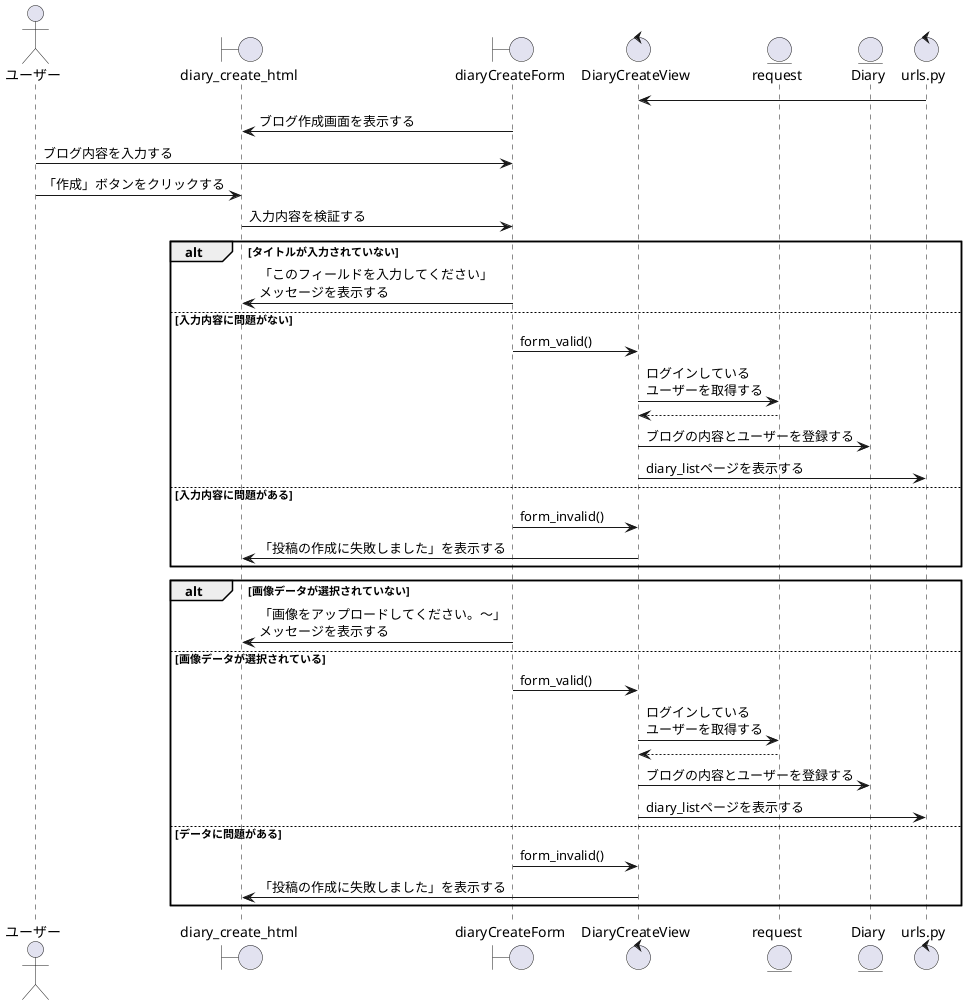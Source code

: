 @startuml agency
    actor ユーザー as user
    ' ユーザーとの境界線がバウンダリ htmlやformはUIなのでバウンダリ
    boundary diary_create_html as d_create
    boundary diaryCreateForm as dc_form
    ' 制御がコントロール viewは司令塔なのでコントロール
    control DiaryCreateView as dc_view
    ' データベースやファイル関係がエンティティとなる
    ' モデルはDBとの制御なのでエンティティで記述
    entity request as req
    entity Diary as diary
    ' 今回は裏の制御でurl.pyも動いている 制御なのでコントロール
    control urls.py as urls

    ' ①urlの制御からルーティング
    dc_view <- urls
    ' ②viewに引き継ぎ、日記作成画面を表示する
    d_create <- dc_form : ブログ作成画面を表示する
    ' ③ユーザーはブログ内容を入力する
    user -> dc_form : ブログ内容を入力する
    ' ④ユーザーは作成ボタンをクリックする
    user -> d_create : 「作成」ボタンをクリックする
    ' ⑤タイトルが入力されているか検証する
    d_create -> dc_form : 入力内容を検証する

    alt タイトルが入力されていない
        d_create <- dc_form :「このフィールドを入力してください」\nメッセージを表示する
    else 入力内容に問題がない
        ' DiaryCreateViewでform_validが実行される
        dc_form -> dc_view : form_valid()
        dc_view -> req : ログインしている\nユーザーを取得する
        dc_view <-- req
        dc_view -> diary : ブログの内容とユーザーを登録する
        dc_view -> urls : diary_listページを表示する
    else 入力内容に問題がある
        dc_form -> dc_view : form_invalid()
        d_create <- dc_view : 「投稿の作成に失敗しました」を表示する
    end

    alt 画像データが選択されていない
        d_create <- dc_form :「画像をアップロードしてください。〜」\nメッセージを表示する
    else 画像データが選択されている
        dc_form -> dc_view : form_valid()
        dc_view -> req : ログインしている\nユーザーを取得する
        dc_view <-- req
        dc_view -> diary : ブログの内容とユーザーを登録する
        dc_view -> urls : diary_listページを表示する
    else データに問題がある
        dc_form -> dc_view : form_invalid()
        d_create <- dc_view : 「投稿の作成に失敗しました」を表示する
    end
@enduml
